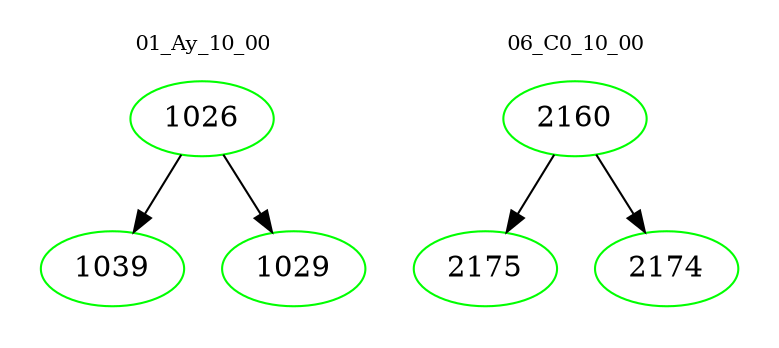 digraph{
subgraph cluster_0 {
color = white
label = "01_Ay_10_00";
fontsize=10;
T0_1026 [label="1026", color="green"]
T0_1026 -> T0_1039 [color="black"]
T0_1039 [label="1039", color="green"]
T0_1026 -> T0_1029 [color="black"]
T0_1029 [label="1029", color="green"]
}
subgraph cluster_1 {
color = white
label = "06_C0_10_00";
fontsize=10;
T1_2160 [label="2160", color="green"]
T1_2160 -> T1_2175 [color="black"]
T1_2175 [label="2175", color="green"]
T1_2160 -> T1_2174 [color="black"]
T1_2174 [label="2174", color="green"]
}
}
